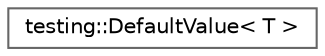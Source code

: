 digraph "Graphical Class Hierarchy"
{
 // LATEX_PDF_SIZE
  bgcolor="transparent";
  edge [fontname=Helvetica,fontsize=10,labelfontname=Helvetica,labelfontsize=10];
  node [fontname=Helvetica,fontsize=10,shape=box,height=0.2,width=0.4];
  rankdir="LR";
  Node0 [id="Node000000",label="testing::DefaultValue\< T \>",height=0.2,width=0.4,color="grey40", fillcolor="white", style="filled",URL="$classtesting_1_1DefaultValue.html",tooltip=" "];
}
